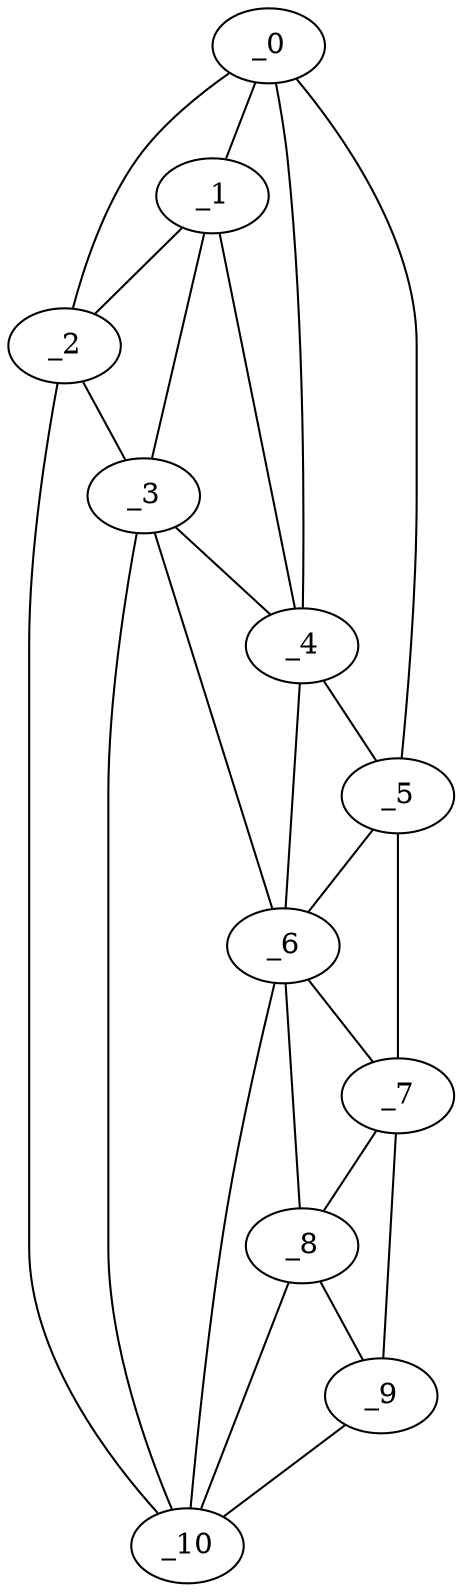 graph "obj63__75.gxl" {
	_0	 [x=31,
		y=25];
	_1	 [x=37,
		y=21];
	_0 -- _1	 [valence=2];
	_2	 [x=47,
		y=13];
	_0 -- _2	 [valence=1];
	_4	 [x=65,
		y=37];
	_0 -- _4	 [valence=1];
	_5	 [x=69,
		y=57];
	_0 -- _5	 [valence=1];
	_1 -- _2	 [valence=1];
	_3	 [x=60,
		y=25];
	_1 -- _3	 [valence=2];
	_1 -- _4	 [valence=1];
	_2 -- _3	 [valence=2];
	_10	 [x=104,
		y=26];
	_2 -- _10	 [valence=1];
	_3 -- _4	 [valence=2];
	_6	 [x=72,
		y=34];
	_3 -- _6	 [valence=2];
	_3 -- _10	 [valence=1];
	_4 -- _5	 [valence=2];
	_4 -- _6	 [valence=1];
	_5 -- _6	 [valence=2];
	_7	 [x=85,
		y=50];
	_5 -- _7	 [valence=1];
	_6 -- _7	 [valence=2];
	_8	 [x=90,
		y=43];
	_6 -- _8	 [valence=2];
	_6 -- _10	 [valence=1];
	_7 -- _8	 [valence=1];
	_9	 [x=101,
		y=41];
	_7 -- _9	 [valence=1];
	_8 -- _9	 [valence=1];
	_8 -- _10	 [valence=2];
	_9 -- _10	 [valence=1];
}
